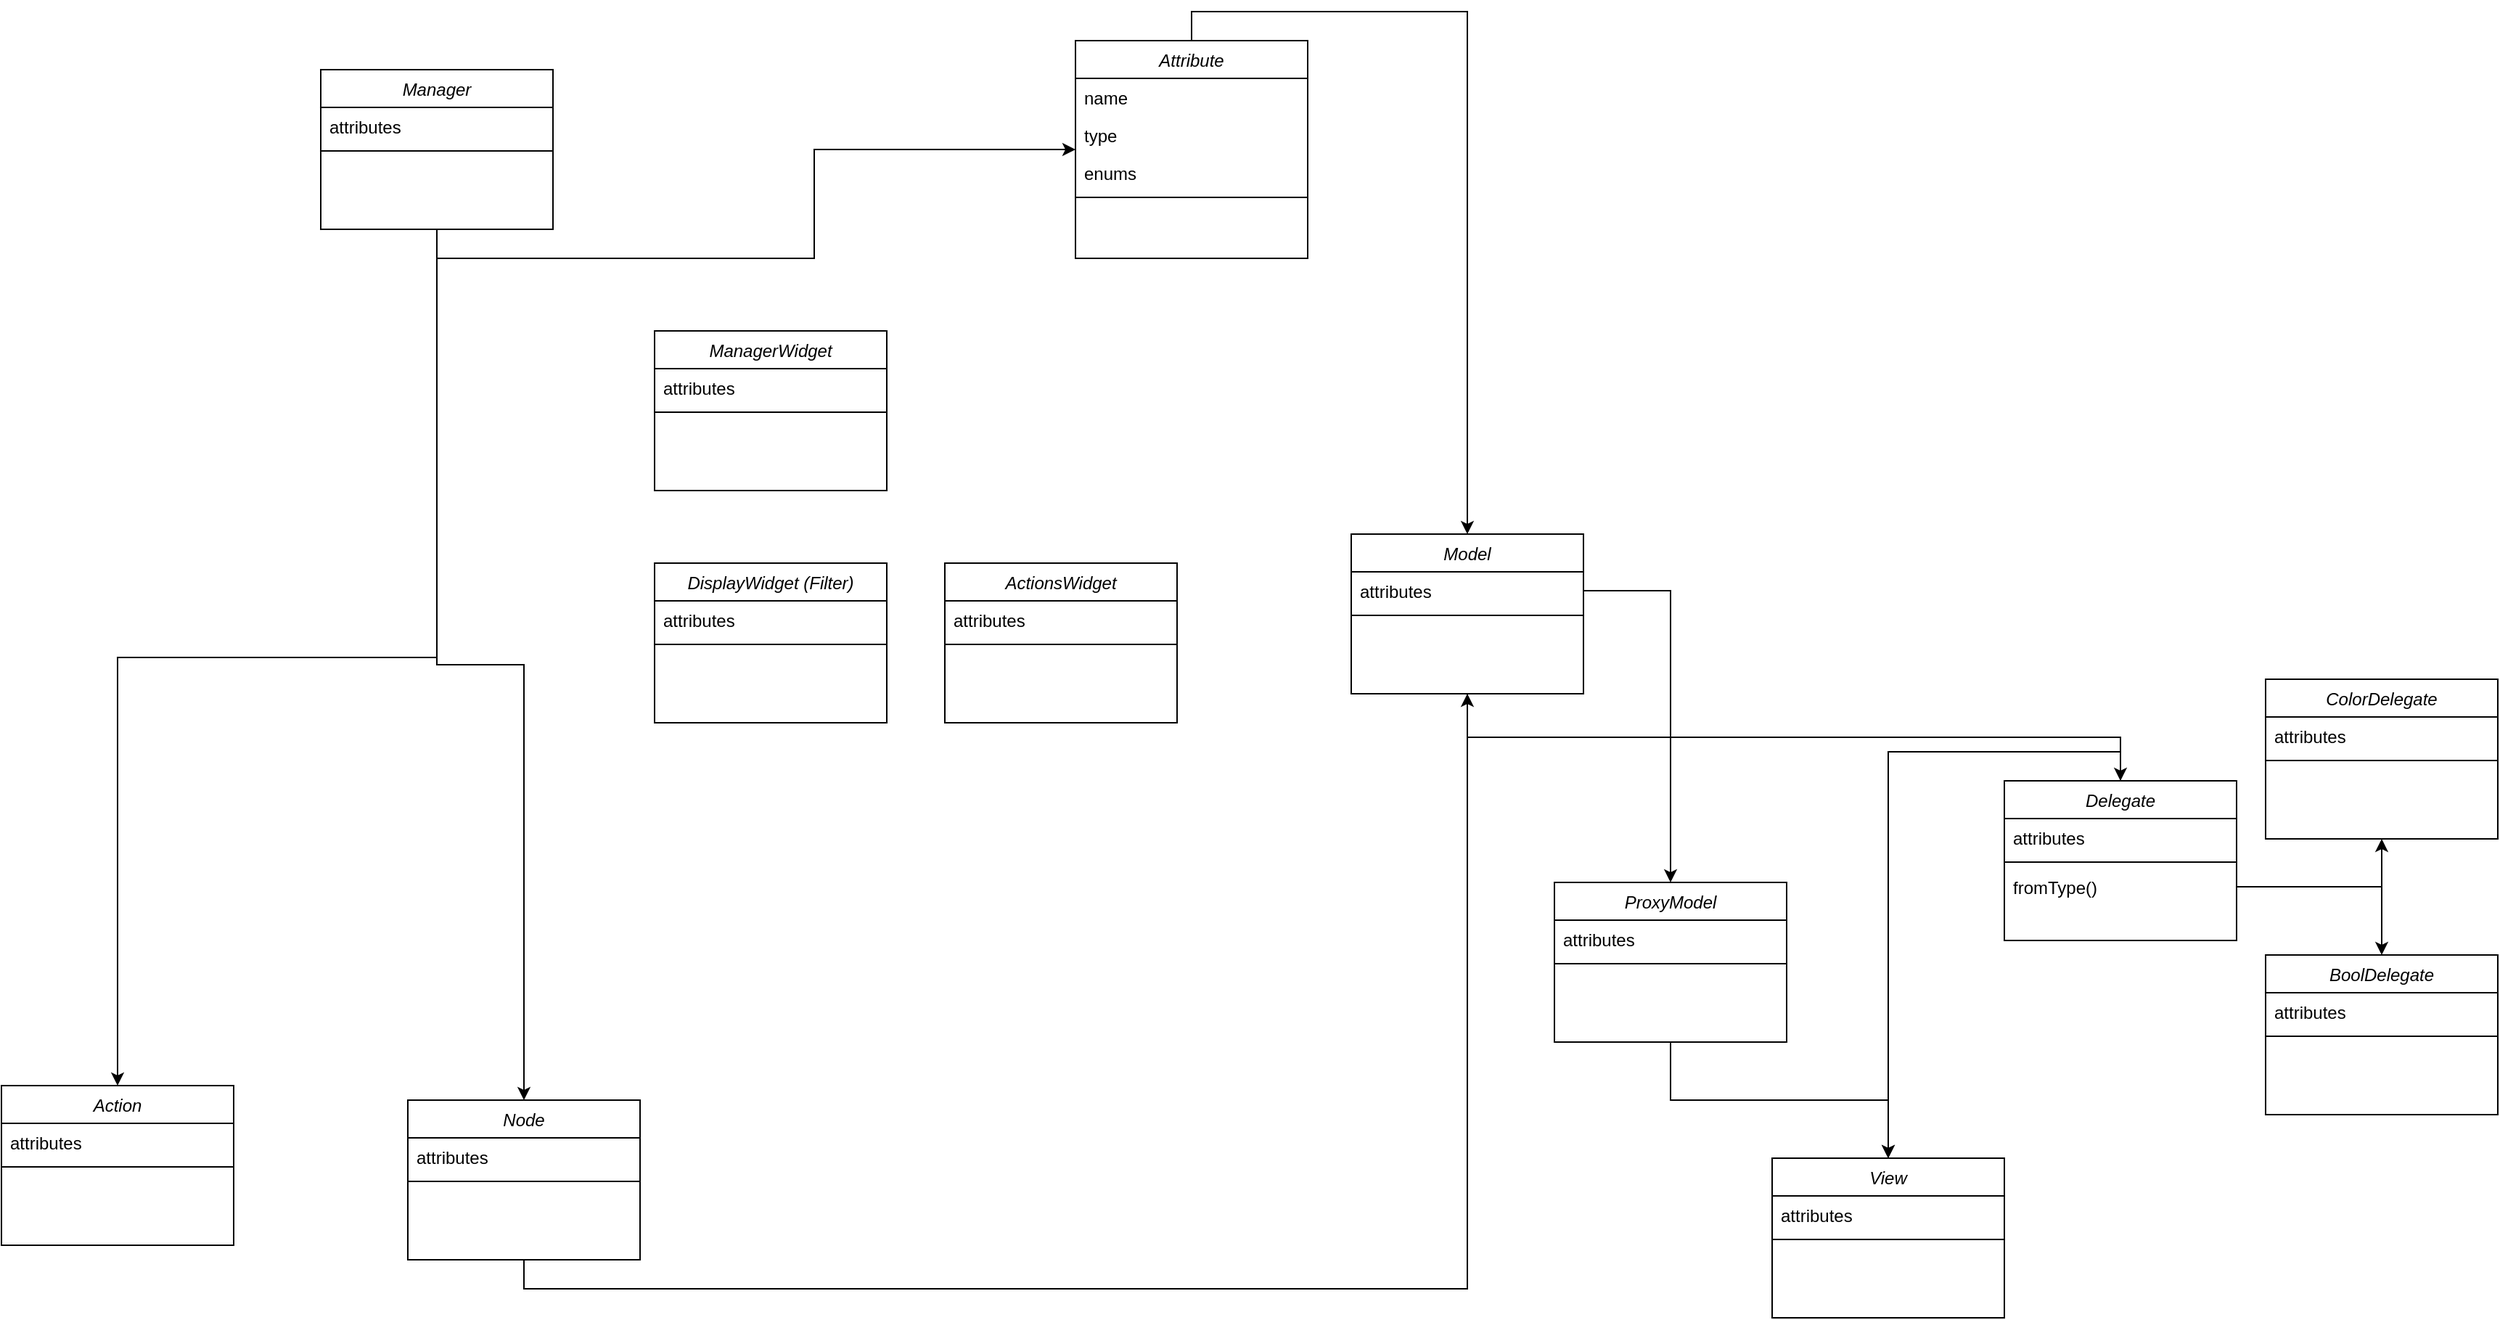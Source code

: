 <mxfile version="15.7.0" type="github">
  <diagram id="C5RBs43oDa-KdzZeNtuy" name="Page-1">
    <mxGraphModel dx="2062" dy="1132" grid="1" gridSize="10" guides="1" tooltips="1" connect="1" arrows="1" fold="1" page="1" pageScale="1" pageWidth="1920" pageHeight="1200" math="0" shadow="0">
      <root>
        <mxCell id="WIyWlLk6GJQsqaUBKTNV-0" />
        <mxCell id="WIyWlLk6GJQsqaUBKTNV-1" parent="WIyWlLk6GJQsqaUBKTNV-0" />
        <mxCell id="m4UBeQTCBxQbKMqaBdOl-59" style="edgeStyle=orthogonalEdgeStyle;rounded=0;orthogonalLoop=1;jettySize=auto;html=1;exitX=0.5;exitY=1;exitDx=0;exitDy=0;" edge="1" parent="WIyWlLk6GJQsqaUBKTNV-1" source="m4UBeQTCBxQbKMqaBdOl-0" target="m4UBeQTCBxQbKMqaBdOl-36">
          <mxGeometry relative="1" as="geometry" />
        </mxCell>
        <mxCell id="m4UBeQTCBxQbKMqaBdOl-60" style="edgeStyle=orthogonalEdgeStyle;rounded=0;orthogonalLoop=1;jettySize=auto;html=1;exitX=0.5;exitY=1;exitDx=0;exitDy=0;" edge="1" parent="WIyWlLk6GJQsqaUBKTNV-1" source="m4UBeQTCBxQbKMqaBdOl-0" target="m4UBeQTCBxQbKMqaBdOl-33">
          <mxGeometry relative="1" as="geometry" />
        </mxCell>
        <mxCell id="m4UBeQTCBxQbKMqaBdOl-61" style="edgeStyle=orthogonalEdgeStyle;rounded=0;orthogonalLoop=1;jettySize=auto;html=1;exitX=0.5;exitY=1;exitDx=0;exitDy=0;" edge="1" parent="WIyWlLk6GJQsqaUBKTNV-1" source="m4UBeQTCBxQbKMqaBdOl-0" target="m4UBeQTCBxQbKMqaBdOl-30">
          <mxGeometry relative="1" as="geometry" />
        </mxCell>
        <mxCell id="m4UBeQTCBxQbKMqaBdOl-0" value="Manager" style="swimlane;fontStyle=2;align=center;verticalAlign=top;childLayout=stackLayout;horizontal=1;startSize=26;horizontalStack=0;resizeParent=1;resizeLast=0;collapsible=1;marginBottom=0;rounded=0;shadow=0;strokeWidth=1;" vertex="1" parent="WIyWlLk6GJQsqaUBKTNV-1">
          <mxGeometry x="370" y="100" width="160" height="110" as="geometry">
            <mxRectangle x="170" y="80" width="160" height="26" as="alternateBounds" />
          </mxGeometry>
        </mxCell>
        <mxCell id="m4UBeQTCBxQbKMqaBdOl-2" value="attributes" style="text;align=left;verticalAlign=top;spacingLeft=4;spacingRight=4;overflow=hidden;rotatable=0;points=[[0,0.5],[1,0.5]];portConstraint=eastwest;rounded=0;shadow=0;html=0;" vertex="1" parent="m4UBeQTCBxQbKMqaBdOl-0">
          <mxGeometry y="26" width="160" height="26" as="geometry" />
        </mxCell>
        <mxCell id="m4UBeQTCBxQbKMqaBdOl-4" value="" style="line;html=1;strokeWidth=1;align=left;verticalAlign=middle;spacingTop=-1;spacingLeft=3;spacingRight=3;rotatable=0;labelPosition=right;points=[];portConstraint=eastwest;" vertex="1" parent="m4UBeQTCBxQbKMqaBdOl-0">
          <mxGeometry y="52" width="160" height="8" as="geometry" />
        </mxCell>
        <mxCell id="m4UBeQTCBxQbKMqaBdOl-8" value="ManagerWidget" style="swimlane;fontStyle=2;align=center;verticalAlign=top;childLayout=stackLayout;horizontal=1;startSize=26;horizontalStack=0;resizeParent=1;resizeLast=0;collapsible=1;marginBottom=0;rounded=0;shadow=0;strokeWidth=1;" vertex="1" parent="WIyWlLk6GJQsqaUBKTNV-1">
          <mxGeometry x="600" y="280" width="160" height="110" as="geometry">
            <mxRectangle x="170" y="80" width="160" height="26" as="alternateBounds" />
          </mxGeometry>
        </mxCell>
        <mxCell id="m4UBeQTCBxQbKMqaBdOl-9" value="attributes" style="text;align=left;verticalAlign=top;spacingLeft=4;spacingRight=4;overflow=hidden;rotatable=0;points=[[0,0.5],[1,0.5]];portConstraint=eastwest;rounded=0;shadow=0;html=0;" vertex="1" parent="m4UBeQTCBxQbKMqaBdOl-8">
          <mxGeometry y="26" width="160" height="26" as="geometry" />
        </mxCell>
        <mxCell id="m4UBeQTCBxQbKMqaBdOl-10" value="" style="line;html=1;strokeWidth=1;align=left;verticalAlign=middle;spacingTop=-1;spacingLeft=3;spacingRight=3;rotatable=0;labelPosition=right;points=[];portConstraint=eastwest;" vertex="1" parent="m4UBeQTCBxQbKMqaBdOl-8">
          <mxGeometry y="52" width="160" height="8" as="geometry" />
        </mxCell>
        <mxCell id="m4UBeQTCBxQbKMqaBdOl-11" value="View" style="swimlane;fontStyle=2;align=center;verticalAlign=top;childLayout=stackLayout;horizontal=1;startSize=26;horizontalStack=0;resizeParent=1;resizeLast=0;collapsible=1;marginBottom=0;rounded=0;shadow=0;strokeWidth=1;" vertex="1" parent="WIyWlLk6GJQsqaUBKTNV-1">
          <mxGeometry x="1370" y="850" width="160" height="110" as="geometry">
            <mxRectangle x="170" y="80" width="160" height="26" as="alternateBounds" />
          </mxGeometry>
        </mxCell>
        <mxCell id="m4UBeQTCBxQbKMqaBdOl-12" value="attributes" style="text;align=left;verticalAlign=top;spacingLeft=4;spacingRight=4;overflow=hidden;rotatable=0;points=[[0,0.5],[1,0.5]];portConstraint=eastwest;rounded=0;shadow=0;html=0;" vertex="1" parent="m4UBeQTCBxQbKMqaBdOl-11">
          <mxGeometry y="26" width="160" height="26" as="geometry" />
        </mxCell>
        <mxCell id="m4UBeQTCBxQbKMqaBdOl-13" value="" style="line;html=1;strokeWidth=1;align=left;verticalAlign=middle;spacingTop=-1;spacingLeft=3;spacingRight=3;rotatable=0;labelPosition=right;points=[];portConstraint=eastwest;" vertex="1" parent="m4UBeQTCBxQbKMqaBdOl-11">
          <mxGeometry y="52" width="160" height="8" as="geometry" />
        </mxCell>
        <mxCell id="m4UBeQTCBxQbKMqaBdOl-57" style="edgeStyle=orthogonalEdgeStyle;rounded=0;orthogonalLoop=1;jettySize=auto;html=1;exitX=0.5;exitY=1;exitDx=0;exitDy=0;" edge="1" parent="WIyWlLk6GJQsqaUBKTNV-1" source="m4UBeQTCBxQbKMqaBdOl-14" target="m4UBeQTCBxQbKMqaBdOl-20">
          <mxGeometry relative="1" as="geometry" />
        </mxCell>
        <mxCell id="m4UBeQTCBxQbKMqaBdOl-14" value="Model" style="swimlane;fontStyle=2;align=center;verticalAlign=top;childLayout=stackLayout;horizontal=1;startSize=26;horizontalStack=0;resizeParent=1;resizeLast=0;collapsible=1;marginBottom=0;rounded=0;shadow=0;strokeWidth=1;" vertex="1" parent="WIyWlLk6GJQsqaUBKTNV-1">
          <mxGeometry x="1080" y="420" width="160" height="110" as="geometry">
            <mxRectangle x="170" y="80" width="160" height="26" as="alternateBounds" />
          </mxGeometry>
        </mxCell>
        <mxCell id="m4UBeQTCBxQbKMqaBdOl-15" value="attributes" style="text;align=left;verticalAlign=top;spacingLeft=4;spacingRight=4;overflow=hidden;rotatable=0;points=[[0,0.5],[1,0.5]];portConstraint=eastwest;rounded=0;shadow=0;html=0;" vertex="1" parent="m4UBeQTCBxQbKMqaBdOl-14">
          <mxGeometry y="26" width="160" height="26" as="geometry" />
        </mxCell>
        <mxCell id="m4UBeQTCBxQbKMqaBdOl-16" value="" style="line;html=1;strokeWidth=1;align=left;verticalAlign=middle;spacingTop=-1;spacingLeft=3;spacingRight=3;rotatable=0;labelPosition=right;points=[];portConstraint=eastwest;" vertex="1" parent="m4UBeQTCBxQbKMqaBdOl-14">
          <mxGeometry y="52" width="160" height="8" as="geometry" />
        </mxCell>
        <mxCell id="m4UBeQTCBxQbKMqaBdOl-65" style="edgeStyle=orthogonalEdgeStyle;rounded=0;orthogonalLoop=1;jettySize=auto;html=1;exitX=0.5;exitY=1;exitDx=0;exitDy=0;" edge="1" parent="WIyWlLk6GJQsqaUBKTNV-1" source="m4UBeQTCBxQbKMqaBdOl-17" target="m4UBeQTCBxQbKMqaBdOl-11">
          <mxGeometry relative="1" as="geometry" />
        </mxCell>
        <mxCell id="m4UBeQTCBxQbKMqaBdOl-17" value="ProxyModel" style="swimlane;fontStyle=2;align=center;verticalAlign=top;childLayout=stackLayout;horizontal=1;startSize=26;horizontalStack=0;resizeParent=1;resizeLast=0;collapsible=1;marginBottom=0;rounded=0;shadow=0;strokeWidth=1;" vertex="1" parent="WIyWlLk6GJQsqaUBKTNV-1">
          <mxGeometry x="1220" y="660" width="160" height="110" as="geometry">
            <mxRectangle x="170" y="80" width="160" height="26" as="alternateBounds" />
          </mxGeometry>
        </mxCell>
        <mxCell id="m4UBeQTCBxQbKMqaBdOl-18" value="attributes" style="text;align=left;verticalAlign=top;spacingLeft=4;spacingRight=4;overflow=hidden;rotatable=0;points=[[0,0.5],[1,0.5]];portConstraint=eastwest;rounded=0;shadow=0;html=0;" vertex="1" parent="m4UBeQTCBxQbKMqaBdOl-17">
          <mxGeometry y="26" width="160" height="26" as="geometry" />
        </mxCell>
        <mxCell id="m4UBeQTCBxQbKMqaBdOl-19" value="" style="line;html=1;strokeWidth=1;align=left;verticalAlign=middle;spacingTop=-1;spacingLeft=3;spacingRight=3;rotatable=0;labelPosition=right;points=[];portConstraint=eastwest;" vertex="1" parent="m4UBeQTCBxQbKMqaBdOl-17">
          <mxGeometry y="52" width="160" height="8" as="geometry" />
        </mxCell>
        <mxCell id="m4UBeQTCBxQbKMqaBdOl-56" style="edgeStyle=orthogonalEdgeStyle;rounded=0;orthogonalLoop=1;jettySize=auto;html=1;exitX=0.5;exitY=0;exitDx=0;exitDy=0;" edge="1" parent="WIyWlLk6GJQsqaUBKTNV-1" source="m4UBeQTCBxQbKMqaBdOl-20" target="m4UBeQTCBxQbKMqaBdOl-11">
          <mxGeometry relative="1" as="geometry" />
        </mxCell>
        <mxCell id="m4UBeQTCBxQbKMqaBdOl-20" value="Delegate" style="swimlane;fontStyle=2;align=center;verticalAlign=top;childLayout=stackLayout;horizontal=1;startSize=26;horizontalStack=0;resizeParent=1;resizeLast=0;collapsible=1;marginBottom=0;rounded=0;shadow=0;strokeWidth=1;" vertex="1" parent="WIyWlLk6GJQsqaUBKTNV-1">
          <mxGeometry x="1530" y="590" width="160" height="110" as="geometry">
            <mxRectangle x="170" y="80" width="160" height="26" as="alternateBounds" />
          </mxGeometry>
        </mxCell>
        <mxCell id="m4UBeQTCBxQbKMqaBdOl-21" value="attributes" style="text;align=left;verticalAlign=top;spacingLeft=4;spacingRight=4;overflow=hidden;rotatable=0;points=[[0,0.5],[1,0.5]];portConstraint=eastwest;rounded=0;shadow=0;html=0;" vertex="1" parent="m4UBeQTCBxQbKMqaBdOl-20">
          <mxGeometry y="26" width="160" height="26" as="geometry" />
        </mxCell>
        <mxCell id="m4UBeQTCBxQbKMqaBdOl-22" value="" style="line;html=1;strokeWidth=1;align=left;verticalAlign=middle;spacingTop=-1;spacingLeft=3;spacingRight=3;rotatable=0;labelPosition=right;points=[];portConstraint=eastwest;" vertex="1" parent="m4UBeQTCBxQbKMqaBdOl-20">
          <mxGeometry y="52" width="160" height="8" as="geometry" />
        </mxCell>
        <mxCell id="m4UBeQTCBxQbKMqaBdOl-46" value="fromType()" style="text;align=left;verticalAlign=top;spacingLeft=4;spacingRight=4;overflow=hidden;rotatable=0;points=[[0,0.5],[1,0.5]];portConstraint=eastwest;rounded=0;shadow=0;html=0;" vertex="1" parent="m4UBeQTCBxQbKMqaBdOl-20">
          <mxGeometry y="60" width="160" height="26" as="geometry" />
        </mxCell>
        <mxCell id="m4UBeQTCBxQbKMqaBdOl-24" value="DisplayWidget (Filter)" style="swimlane;fontStyle=2;align=center;verticalAlign=top;childLayout=stackLayout;horizontal=1;startSize=26;horizontalStack=0;resizeParent=1;resizeLast=0;collapsible=1;marginBottom=0;rounded=0;shadow=0;strokeWidth=1;" vertex="1" parent="WIyWlLk6GJQsqaUBKTNV-1">
          <mxGeometry x="600" y="440" width="160" height="110" as="geometry">
            <mxRectangle x="170" y="80" width="160" height="26" as="alternateBounds" />
          </mxGeometry>
        </mxCell>
        <mxCell id="m4UBeQTCBxQbKMqaBdOl-25" value="attributes" style="text;align=left;verticalAlign=top;spacingLeft=4;spacingRight=4;overflow=hidden;rotatable=0;points=[[0,0.5],[1,0.5]];portConstraint=eastwest;rounded=0;shadow=0;html=0;" vertex="1" parent="m4UBeQTCBxQbKMqaBdOl-24">
          <mxGeometry y="26" width="160" height="26" as="geometry" />
        </mxCell>
        <mxCell id="m4UBeQTCBxQbKMqaBdOl-26" value="" style="line;html=1;strokeWidth=1;align=left;verticalAlign=middle;spacingTop=-1;spacingLeft=3;spacingRight=3;rotatable=0;labelPosition=right;points=[];portConstraint=eastwest;" vertex="1" parent="m4UBeQTCBxQbKMqaBdOl-24">
          <mxGeometry y="52" width="160" height="8" as="geometry" />
        </mxCell>
        <mxCell id="m4UBeQTCBxQbKMqaBdOl-27" value="ActionsWidget" style="swimlane;fontStyle=2;align=center;verticalAlign=top;childLayout=stackLayout;horizontal=1;startSize=26;horizontalStack=0;resizeParent=1;resizeLast=0;collapsible=1;marginBottom=0;rounded=0;shadow=0;strokeWidth=1;" vertex="1" parent="WIyWlLk6GJQsqaUBKTNV-1">
          <mxGeometry x="800" y="440" width="160" height="110" as="geometry">
            <mxRectangle x="170" y="80" width="160" height="26" as="alternateBounds" />
          </mxGeometry>
        </mxCell>
        <mxCell id="m4UBeQTCBxQbKMqaBdOl-28" value="attributes" style="text;align=left;verticalAlign=top;spacingLeft=4;spacingRight=4;overflow=hidden;rotatable=0;points=[[0,0.5],[1,0.5]];portConstraint=eastwest;rounded=0;shadow=0;html=0;" vertex="1" parent="m4UBeQTCBxQbKMqaBdOl-27">
          <mxGeometry y="26" width="160" height="26" as="geometry" />
        </mxCell>
        <mxCell id="m4UBeQTCBxQbKMqaBdOl-29" value="" style="line;html=1;strokeWidth=1;align=left;verticalAlign=middle;spacingTop=-1;spacingLeft=3;spacingRight=3;rotatable=0;labelPosition=right;points=[];portConstraint=eastwest;" vertex="1" parent="m4UBeQTCBxQbKMqaBdOl-27">
          <mxGeometry y="52" width="160" height="8" as="geometry" />
        </mxCell>
        <mxCell id="m4UBeQTCBxQbKMqaBdOl-62" style="edgeStyle=orthogonalEdgeStyle;rounded=0;orthogonalLoop=1;jettySize=auto;html=1;exitX=0.5;exitY=1;exitDx=0;exitDy=0;" edge="1" parent="WIyWlLk6GJQsqaUBKTNV-1" source="m4UBeQTCBxQbKMqaBdOl-30" target="m4UBeQTCBxQbKMqaBdOl-14">
          <mxGeometry relative="1" as="geometry" />
        </mxCell>
        <mxCell id="m4UBeQTCBxQbKMqaBdOl-30" value="Node" style="swimlane;fontStyle=2;align=center;verticalAlign=top;childLayout=stackLayout;horizontal=1;startSize=26;horizontalStack=0;resizeParent=1;resizeLast=0;collapsible=1;marginBottom=0;rounded=0;shadow=0;strokeWidth=1;" vertex="1" parent="WIyWlLk6GJQsqaUBKTNV-1">
          <mxGeometry x="430" y="810" width="160" height="110" as="geometry">
            <mxRectangle x="170" y="80" width="160" height="26" as="alternateBounds" />
          </mxGeometry>
        </mxCell>
        <mxCell id="m4UBeQTCBxQbKMqaBdOl-31" value="attributes" style="text;align=left;verticalAlign=top;spacingLeft=4;spacingRight=4;overflow=hidden;rotatable=0;points=[[0,0.5],[1,0.5]];portConstraint=eastwest;rounded=0;shadow=0;html=0;" vertex="1" parent="m4UBeQTCBxQbKMqaBdOl-30">
          <mxGeometry y="26" width="160" height="26" as="geometry" />
        </mxCell>
        <mxCell id="m4UBeQTCBxQbKMqaBdOl-32" value="" style="line;html=1;strokeWidth=1;align=left;verticalAlign=middle;spacingTop=-1;spacingLeft=3;spacingRight=3;rotatable=0;labelPosition=right;points=[];portConstraint=eastwest;" vertex="1" parent="m4UBeQTCBxQbKMqaBdOl-30">
          <mxGeometry y="52" width="160" height="8" as="geometry" />
        </mxCell>
        <mxCell id="m4UBeQTCBxQbKMqaBdOl-33" value="Action" style="swimlane;fontStyle=2;align=center;verticalAlign=top;childLayout=stackLayout;horizontal=1;startSize=26;horizontalStack=0;resizeParent=1;resizeLast=0;collapsible=1;marginBottom=0;rounded=0;shadow=0;strokeWidth=1;" vertex="1" parent="WIyWlLk6GJQsqaUBKTNV-1">
          <mxGeometry x="150" y="800" width="160" height="110" as="geometry">
            <mxRectangle x="170" y="80" width="160" height="26" as="alternateBounds" />
          </mxGeometry>
        </mxCell>
        <mxCell id="m4UBeQTCBxQbKMqaBdOl-34" value="attributes" style="text;align=left;verticalAlign=top;spacingLeft=4;spacingRight=4;overflow=hidden;rotatable=0;points=[[0,0.5],[1,0.5]];portConstraint=eastwest;rounded=0;shadow=0;html=0;" vertex="1" parent="m4UBeQTCBxQbKMqaBdOl-33">
          <mxGeometry y="26" width="160" height="26" as="geometry" />
        </mxCell>
        <mxCell id="m4UBeQTCBxQbKMqaBdOl-35" value="" style="line;html=1;strokeWidth=1;align=left;verticalAlign=middle;spacingTop=-1;spacingLeft=3;spacingRight=3;rotatable=0;labelPosition=right;points=[];portConstraint=eastwest;" vertex="1" parent="m4UBeQTCBxQbKMqaBdOl-33">
          <mxGeometry y="52" width="160" height="8" as="geometry" />
        </mxCell>
        <mxCell id="m4UBeQTCBxQbKMqaBdOl-58" style="edgeStyle=orthogonalEdgeStyle;rounded=0;orthogonalLoop=1;jettySize=auto;html=1;exitX=0.5;exitY=0;exitDx=0;exitDy=0;" edge="1" parent="WIyWlLk6GJQsqaUBKTNV-1" source="m4UBeQTCBxQbKMqaBdOl-36" target="m4UBeQTCBxQbKMqaBdOl-14">
          <mxGeometry relative="1" as="geometry" />
        </mxCell>
        <mxCell id="m4UBeQTCBxQbKMqaBdOl-36" value="Attribute" style="swimlane;fontStyle=2;align=center;verticalAlign=top;childLayout=stackLayout;horizontal=1;startSize=26;horizontalStack=0;resizeParent=1;resizeLast=0;collapsible=1;marginBottom=0;rounded=0;shadow=0;strokeWidth=1;" vertex="1" parent="WIyWlLk6GJQsqaUBKTNV-1">
          <mxGeometry x="890" y="80" width="160" height="150" as="geometry">
            <mxRectangle x="170" y="80" width="160" height="26" as="alternateBounds" />
          </mxGeometry>
        </mxCell>
        <mxCell id="m4UBeQTCBxQbKMqaBdOl-37" value="name" style="text;align=left;verticalAlign=top;spacingLeft=4;spacingRight=4;overflow=hidden;rotatable=0;points=[[0,0.5],[1,0.5]];portConstraint=eastwest;rounded=0;shadow=0;html=0;" vertex="1" parent="m4UBeQTCBxQbKMqaBdOl-36">
          <mxGeometry y="26" width="160" height="26" as="geometry" />
        </mxCell>
        <mxCell id="m4UBeQTCBxQbKMqaBdOl-44" value="type" style="text;align=left;verticalAlign=top;spacingLeft=4;spacingRight=4;overflow=hidden;rotatable=0;points=[[0,0.5],[1,0.5]];portConstraint=eastwest;rounded=0;shadow=0;html=0;" vertex="1" parent="m4UBeQTCBxQbKMqaBdOl-36">
          <mxGeometry y="52" width="160" height="26" as="geometry" />
        </mxCell>
        <mxCell id="m4UBeQTCBxQbKMqaBdOl-45" value="enums" style="text;align=left;verticalAlign=top;spacingLeft=4;spacingRight=4;overflow=hidden;rotatable=0;points=[[0,0.5],[1,0.5]];portConstraint=eastwest;rounded=0;shadow=0;html=0;" vertex="1" parent="m4UBeQTCBxQbKMqaBdOl-36">
          <mxGeometry y="78" width="160" height="26" as="geometry" />
        </mxCell>
        <mxCell id="m4UBeQTCBxQbKMqaBdOl-38" value="" style="line;html=1;strokeWidth=1;align=left;verticalAlign=middle;spacingTop=-1;spacingLeft=3;spacingRight=3;rotatable=0;labelPosition=right;points=[];portConstraint=eastwest;" vertex="1" parent="m4UBeQTCBxQbKMqaBdOl-36">
          <mxGeometry y="104" width="160" height="8" as="geometry" />
        </mxCell>
        <mxCell id="m4UBeQTCBxQbKMqaBdOl-47" value="BoolDelegate" style="swimlane;fontStyle=2;align=center;verticalAlign=top;childLayout=stackLayout;horizontal=1;startSize=26;horizontalStack=0;resizeParent=1;resizeLast=0;collapsible=1;marginBottom=0;rounded=0;shadow=0;strokeWidth=1;" vertex="1" parent="WIyWlLk6GJQsqaUBKTNV-1">
          <mxGeometry x="1710" y="710" width="160" height="110" as="geometry">
            <mxRectangle x="170" y="80" width="160" height="26" as="alternateBounds" />
          </mxGeometry>
        </mxCell>
        <mxCell id="m4UBeQTCBxQbKMqaBdOl-48" value="attributes" style="text;align=left;verticalAlign=top;spacingLeft=4;spacingRight=4;overflow=hidden;rotatable=0;points=[[0,0.5],[1,0.5]];portConstraint=eastwest;rounded=0;shadow=0;html=0;" vertex="1" parent="m4UBeQTCBxQbKMqaBdOl-47">
          <mxGeometry y="26" width="160" height="26" as="geometry" />
        </mxCell>
        <mxCell id="m4UBeQTCBxQbKMqaBdOl-49" value="" style="line;html=1;strokeWidth=1;align=left;verticalAlign=middle;spacingTop=-1;spacingLeft=3;spacingRight=3;rotatable=0;labelPosition=right;points=[];portConstraint=eastwest;" vertex="1" parent="m4UBeQTCBxQbKMqaBdOl-47">
          <mxGeometry y="52" width="160" height="8" as="geometry" />
        </mxCell>
        <mxCell id="m4UBeQTCBxQbKMqaBdOl-51" style="edgeStyle=orthogonalEdgeStyle;rounded=0;orthogonalLoop=1;jettySize=auto;html=1;exitX=1;exitY=0.5;exitDx=0;exitDy=0;" edge="1" parent="WIyWlLk6GJQsqaUBKTNV-1" source="m4UBeQTCBxQbKMqaBdOl-46" target="m4UBeQTCBxQbKMqaBdOl-47">
          <mxGeometry relative="1" as="geometry" />
        </mxCell>
        <mxCell id="m4UBeQTCBxQbKMqaBdOl-52" value="ColorDelegate" style="swimlane;fontStyle=2;align=center;verticalAlign=top;childLayout=stackLayout;horizontal=1;startSize=26;horizontalStack=0;resizeParent=1;resizeLast=0;collapsible=1;marginBottom=0;rounded=0;shadow=0;strokeWidth=1;" vertex="1" parent="WIyWlLk6GJQsqaUBKTNV-1">
          <mxGeometry x="1710" y="520" width="160" height="110" as="geometry">
            <mxRectangle x="170" y="80" width="160" height="26" as="alternateBounds" />
          </mxGeometry>
        </mxCell>
        <mxCell id="m4UBeQTCBxQbKMqaBdOl-53" value="attributes" style="text;align=left;verticalAlign=top;spacingLeft=4;spacingRight=4;overflow=hidden;rotatable=0;points=[[0,0.5],[1,0.5]];portConstraint=eastwest;rounded=0;shadow=0;html=0;" vertex="1" parent="m4UBeQTCBxQbKMqaBdOl-52">
          <mxGeometry y="26" width="160" height="26" as="geometry" />
        </mxCell>
        <mxCell id="m4UBeQTCBxQbKMqaBdOl-54" value="" style="line;html=1;strokeWidth=1;align=left;verticalAlign=middle;spacingTop=-1;spacingLeft=3;spacingRight=3;rotatable=0;labelPosition=right;points=[];portConstraint=eastwest;" vertex="1" parent="m4UBeQTCBxQbKMqaBdOl-52">
          <mxGeometry y="52" width="160" height="8" as="geometry" />
        </mxCell>
        <mxCell id="m4UBeQTCBxQbKMqaBdOl-55" style="edgeStyle=orthogonalEdgeStyle;rounded=0;orthogonalLoop=1;jettySize=auto;html=1;exitX=1;exitY=0.5;exitDx=0;exitDy=0;" edge="1" parent="WIyWlLk6GJQsqaUBKTNV-1" source="m4UBeQTCBxQbKMqaBdOl-46" target="m4UBeQTCBxQbKMqaBdOl-52">
          <mxGeometry relative="1" as="geometry" />
        </mxCell>
        <mxCell id="m4UBeQTCBxQbKMqaBdOl-63" style="edgeStyle=orthogonalEdgeStyle;rounded=0;orthogonalLoop=1;jettySize=auto;html=1;exitX=1;exitY=0.5;exitDx=0;exitDy=0;" edge="1" parent="WIyWlLk6GJQsqaUBKTNV-1" source="m4UBeQTCBxQbKMqaBdOl-15" target="m4UBeQTCBxQbKMqaBdOl-17">
          <mxGeometry relative="1" as="geometry" />
        </mxCell>
      </root>
    </mxGraphModel>
  </diagram>
</mxfile>
